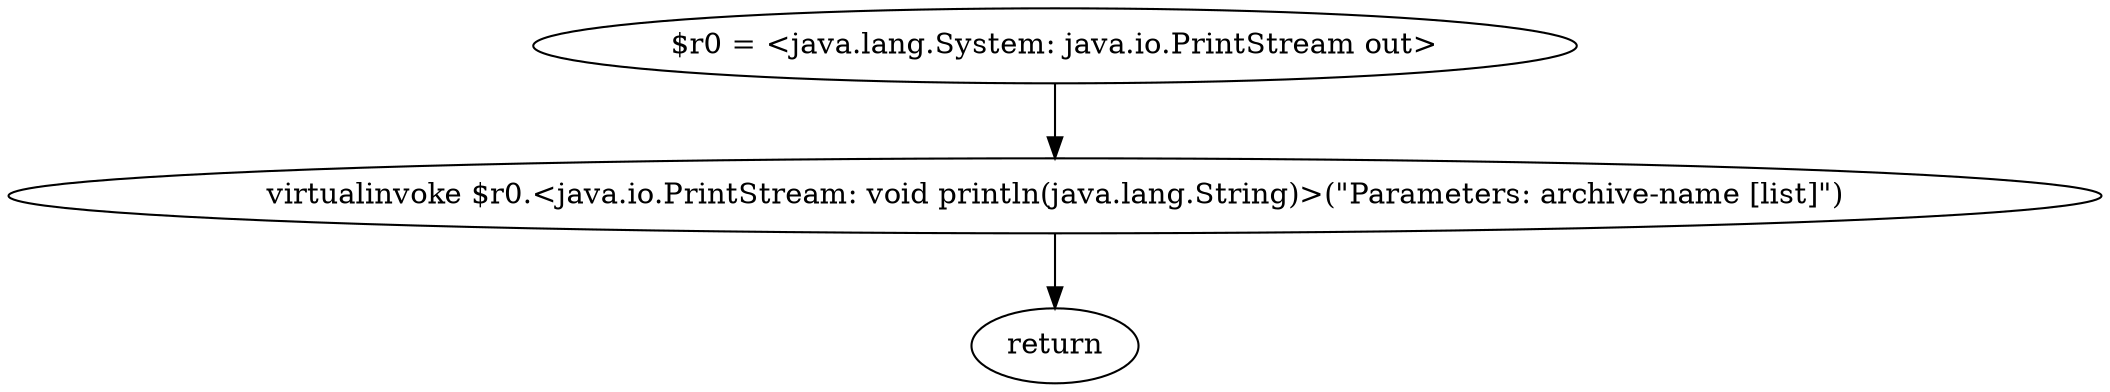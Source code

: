 digraph "unitGraph" {
    "$r0 = <java.lang.System: java.io.PrintStream out>"
    "virtualinvoke $r0.<java.io.PrintStream: void println(java.lang.String)>(\"Parameters: archive-name [list]\")"
    "return"
    "$r0 = <java.lang.System: java.io.PrintStream out>"->"virtualinvoke $r0.<java.io.PrintStream: void println(java.lang.String)>(\"Parameters: archive-name [list]\")";
    "virtualinvoke $r0.<java.io.PrintStream: void println(java.lang.String)>(\"Parameters: archive-name [list]\")"->"return";
}
